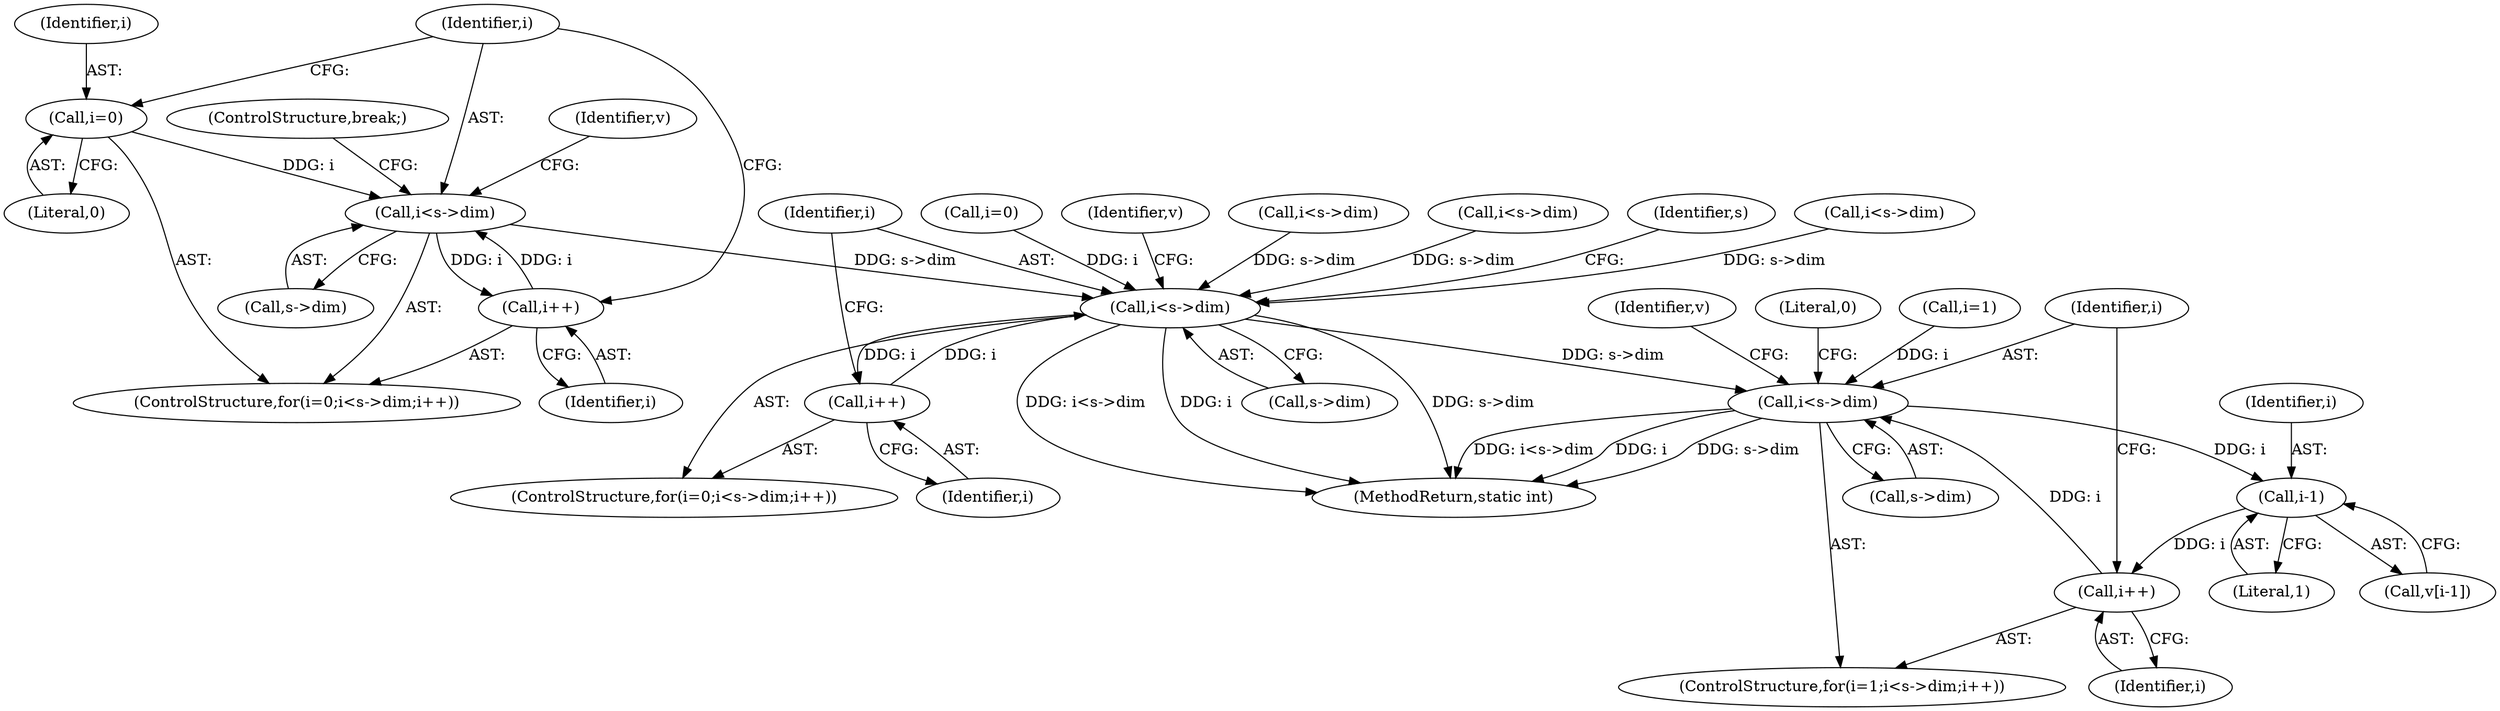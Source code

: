 digraph "0_Android_eeb4e45d5683f88488c083ecf142dc89bc3f0b47_1@pointer" {
"1000279" [label="(Call,i<s->dim)"];
"1000284" [label="(Call,i++)"];
"1000279" [label="(Call,i<s->dim)"];
"1000276" [label="(Call,i=0)"];
"1000362" [label="(Call,i<s->dim)"];
"1000367" [label="(Call,i++)"];
"1000390" [label="(Call,i<s->dim)"];
"1000403" [label="(Call,i-1)"];
"1000395" [label="(Call,i++)"];
"1000285" [label="(Identifier,i)"];
"1000277" [label="(Identifier,i)"];
"1000391" [label="(Identifier,i)"];
"1000395" [label="(Call,i++)"];
"1000279" [label="(Call,i<s->dim)"];
"1000368" [label="(Identifier,i)"];
"1000401" [label="(Call,v[i-1])"];
"1000359" [label="(Call,i=0)"];
"1000392" [label="(Call,s->dim)"];
"1000405" [label="(Literal,1)"];
"1000278" [label="(Literal,0)"];
"1000288" [label="(Identifier,v)"];
"1000371" [label="(Identifier,v)"];
"1000295" [label="(ControlStructure,break;)"];
"1000275" [label="(ControlStructure,for(i=0;i<s->dim;i++))"];
"1000284" [label="(Call,i++)"];
"1000362" [label="(Call,i<s->dim)"];
"1000363" [label="(Identifier,i)"];
"1000396" [label="(Identifier,i)"];
"1000276" [label="(Call,i=0)"];
"1000407" [label="(Literal,0)"];
"1000387" [label="(Call,i=1)"];
"1000408" [label="(MethodReturn,static int)"];
"1000257" [label="(Call,i<s->dim)"];
"1000281" [label="(Call,s->dim)"];
"1000390" [label="(Call,i<s->dim)"];
"1000367" [label="(Call,i++)"];
"1000183" [label="(Call,i<s->dim)"];
"1000280" [label="(Identifier,i)"];
"1000358" [label="(ControlStructure,for(i=0;i<s->dim;i++))"];
"1000364" [label="(Call,s->dim)"];
"1000403" [label="(Call,i-1)"];
"1000404" [label="(Identifier,i)"];
"1000384" [label="(Identifier,s)"];
"1000386" [label="(ControlStructure,for(i=1;i<s->dim;i++))"];
"1000146" [label="(Call,i<s->dim)"];
"1000399" [label="(Identifier,v)"];
"1000279" -> "1000275"  [label="AST: "];
"1000279" -> "1000281"  [label="CFG: "];
"1000280" -> "1000279"  [label="AST: "];
"1000281" -> "1000279"  [label="AST: "];
"1000288" -> "1000279"  [label="CFG: "];
"1000295" -> "1000279"  [label="CFG: "];
"1000284" -> "1000279"  [label="DDG: i"];
"1000276" -> "1000279"  [label="DDG: i"];
"1000279" -> "1000284"  [label="DDG: i"];
"1000279" -> "1000362"  [label="DDG: s->dim"];
"1000284" -> "1000275"  [label="AST: "];
"1000284" -> "1000285"  [label="CFG: "];
"1000285" -> "1000284"  [label="AST: "];
"1000280" -> "1000284"  [label="CFG: "];
"1000276" -> "1000275"  [label="AST: "];
"1000276" -> "1000278"  [label="CFG: "];
"1000277" -> "1000276"  [label="AST: "];
"1000278" -> "1000276"  [label="AST: "];
"1000280" -> "1000276"  [label="CFG: "];
"1000362" -> "1000358"  [label="AST: "];
"1000362" -> "1000364"  [label="CFG: "];
"1000363" -> "1000362"  [label="AST: "];
"1000364" -> "1000362"  [label="AST: "];
"1000371" -> "1000362"  [label="CFG: "];
"1000384" -> "1000362"  [label="CFG: "];
"1000362" -> "1000408"  [label="DDG: s->dim"];
"1000362" -> "1000408"  [label="DDG: i<s->dim"];
"1000362" -> "1000408"  [label="DDG: i"];
"1000367" -> "1000362"  [label="DDG: i"];
"1000359" -> "1000362"  [label="DDG: i"];
"1000257" -> "1000362"  [label="DDG: s->dim"];
"1000183" -> "1000362"  [label="DDG: s->dim"];
"1000146" -> "1000362"  [label="DDG: s->dim"];
"1000362" -> "1000367"  [label="DDG: i"];
"1000362" -> "1000390"  [label="DDG: s->dim"];
"1000367" -> "1000358"  [label="AST: "];
"1000367" -> "1000368"  [label="CFG: "];
"1000368" -> "1000367"  [label="AST: "];
"1000363" -> "1000367"  [label="CFG: "];
"1000390" -> "1000386"  [label="AST: "];
"1000390" -> "1000392"  [label="CFG: "];
"1000391" -> "1000390"  [label="AST: "];
"1000392" -> "1000390"  [label="AST: "];
"1000399" -> "1000390"  [label="CFG: "];
"1000407" -> "1000390"  [label="CFG: "];
"1000390" -> "1000408"  [label="DDG: s->dim"];
"1000390" -> "1000408"  [label="DDG: i<s->dim"];
"1000390" -> "1000408"  [label="DDG: i"];
"1000395" -> "1000390"  [label="DDG: i"];
"1000387" -> "1000390"  [label="DDG: i"];
"1000390" -> "1000403"  [label="DDG: i"];
"1000403" -> "1000401"  [label="AST: "];
"1000403" -> "1000405"  [label="CFG: "];
"1000404" -> "1000403"  [label="AST: "];
"1000405" -> "1000403"  [label="AST: "];
"1000401" -> "1000403"  [label="CFG: "];
"1000403" -> "1000395"  [label="DDG: i"];
"1000395" -> "1000386"  [label="AST: "];
"1000395" -> "1000396"  [label="CFG: "];
"1000396" -> "1000395"  [label="AST: "];
"1000391" -> "1000395"  [label="CFG: "];
}
